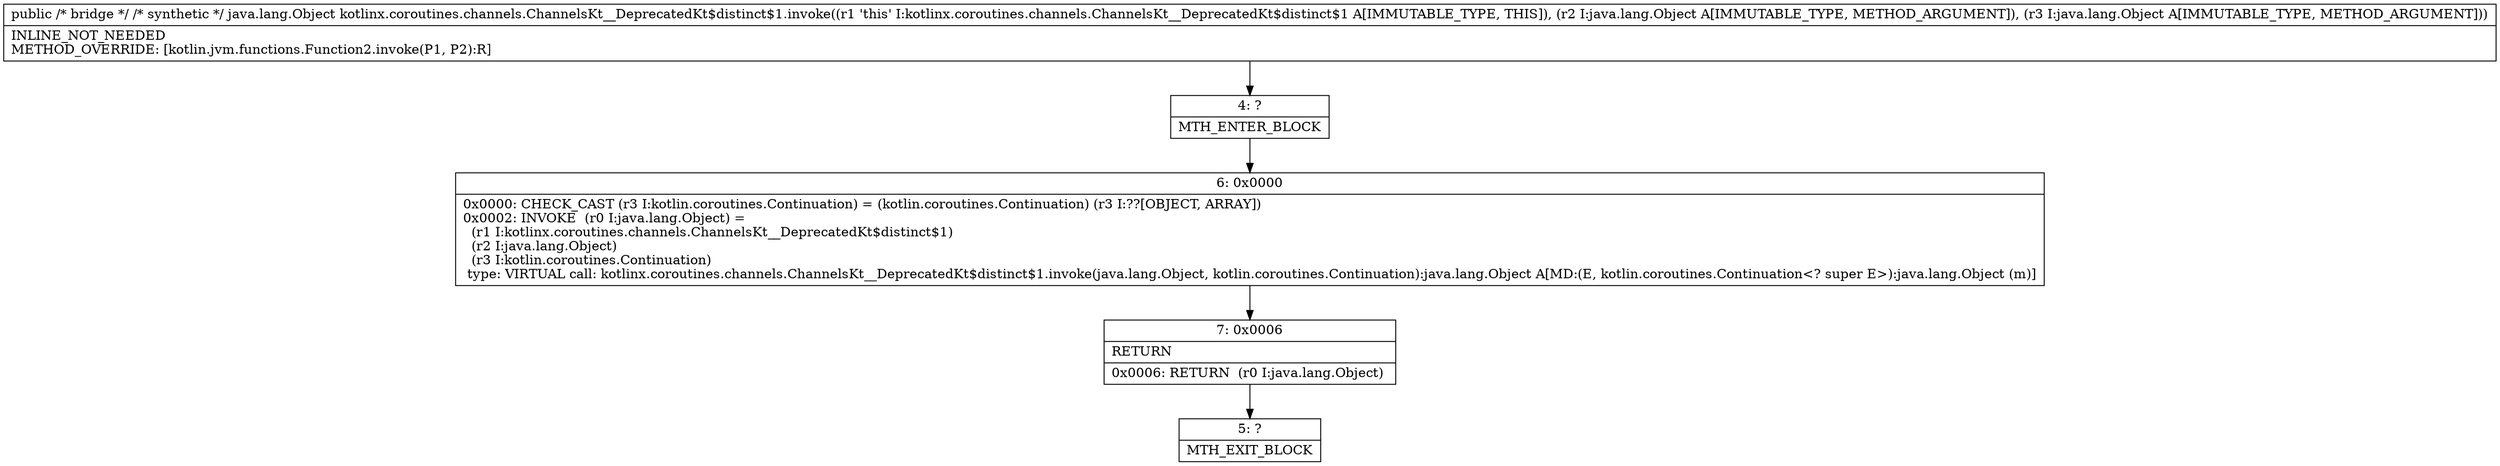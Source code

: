 digraph "CFG forkotlinx.coroutines.channels.ChannelsKt__DeprecatedKt$distinct$1.invoke(Ljava\/lang\/Object;Ljava\/lang\/Object;)Ljava\/lang\/Object;" {
Node_4 [shape=record,label="{4\:\ ?|MTH_ENTER_BLOCK\l}"];
Node_6 [shape=record,label="{6\:\ 0x0000|0x0000: CHECK_CAST (r3 I:kotlin.coroutines.Continuation) = (kotlin.coroutines.Continuation) (r3 I:??[OBJECT, ARRAY]) \l0x0002: INVOKE  (r0 I:java.lang.Object) = \l  (r1 I:kotlinx.coroutines.channels.ChannelsKt__DeprecatedKt$distinct$1)\l  (r2 I:java.lang.Object)\l  (r3 I:kotlin.coroutines.Continuation)\l type: VIRTUAL call: kotlinx.coroutines.channels.ChannelsKt__DeprecatedKt$distinct$1.invoke(java.lang.Object, kotlin.coroutines.Continuation):java.lang.Object A[MD:(E, kotlin.coroutines.Continuation\<? super E\>):java.lang.Object (m)]\l}"];
Node_7 [shape=record,label="{7\:\ 0x0006|RETURN\l|0x0006: RETURN  (r0 I:java.lang.Object) \l}"];
Node_5 [shape=record,label="{5\:\ ?|MTH_EXIT_BLOCK\l}"];
MethodNode[shape=record,label="{public \/* bridge *\/ \/* synthetic *\/ java.lang.Object kotlinx.coroutines.channels.ChannelsKt__DeprecatedKt$distinct$1.invoke((r1 'this' I:kotlinx.coroutines.channels.ChannelsKt__DeprecatedKt$distinct$1 A[IMMUTABLE_TYPE, THIS]), (r2 I:java.lang.Object A[IMMUTABLE_TYPE, METHOD_ARGUMENT]), (r3 I:java.lang.Object A[IMMUTABLE_TYPE, METHOD_ARGUMENT]))  | INLINE_NOT_NEEDED\lMETHOD_OVERRIDE: [kotlin.jvm.functions.Function2.invoke(P1, P2):R]\l}"];
MethodNode -> Node_4;Node_4 -> Node_6;
Node_6 -> Node_7;
Node_7 -> Node_5;
}

